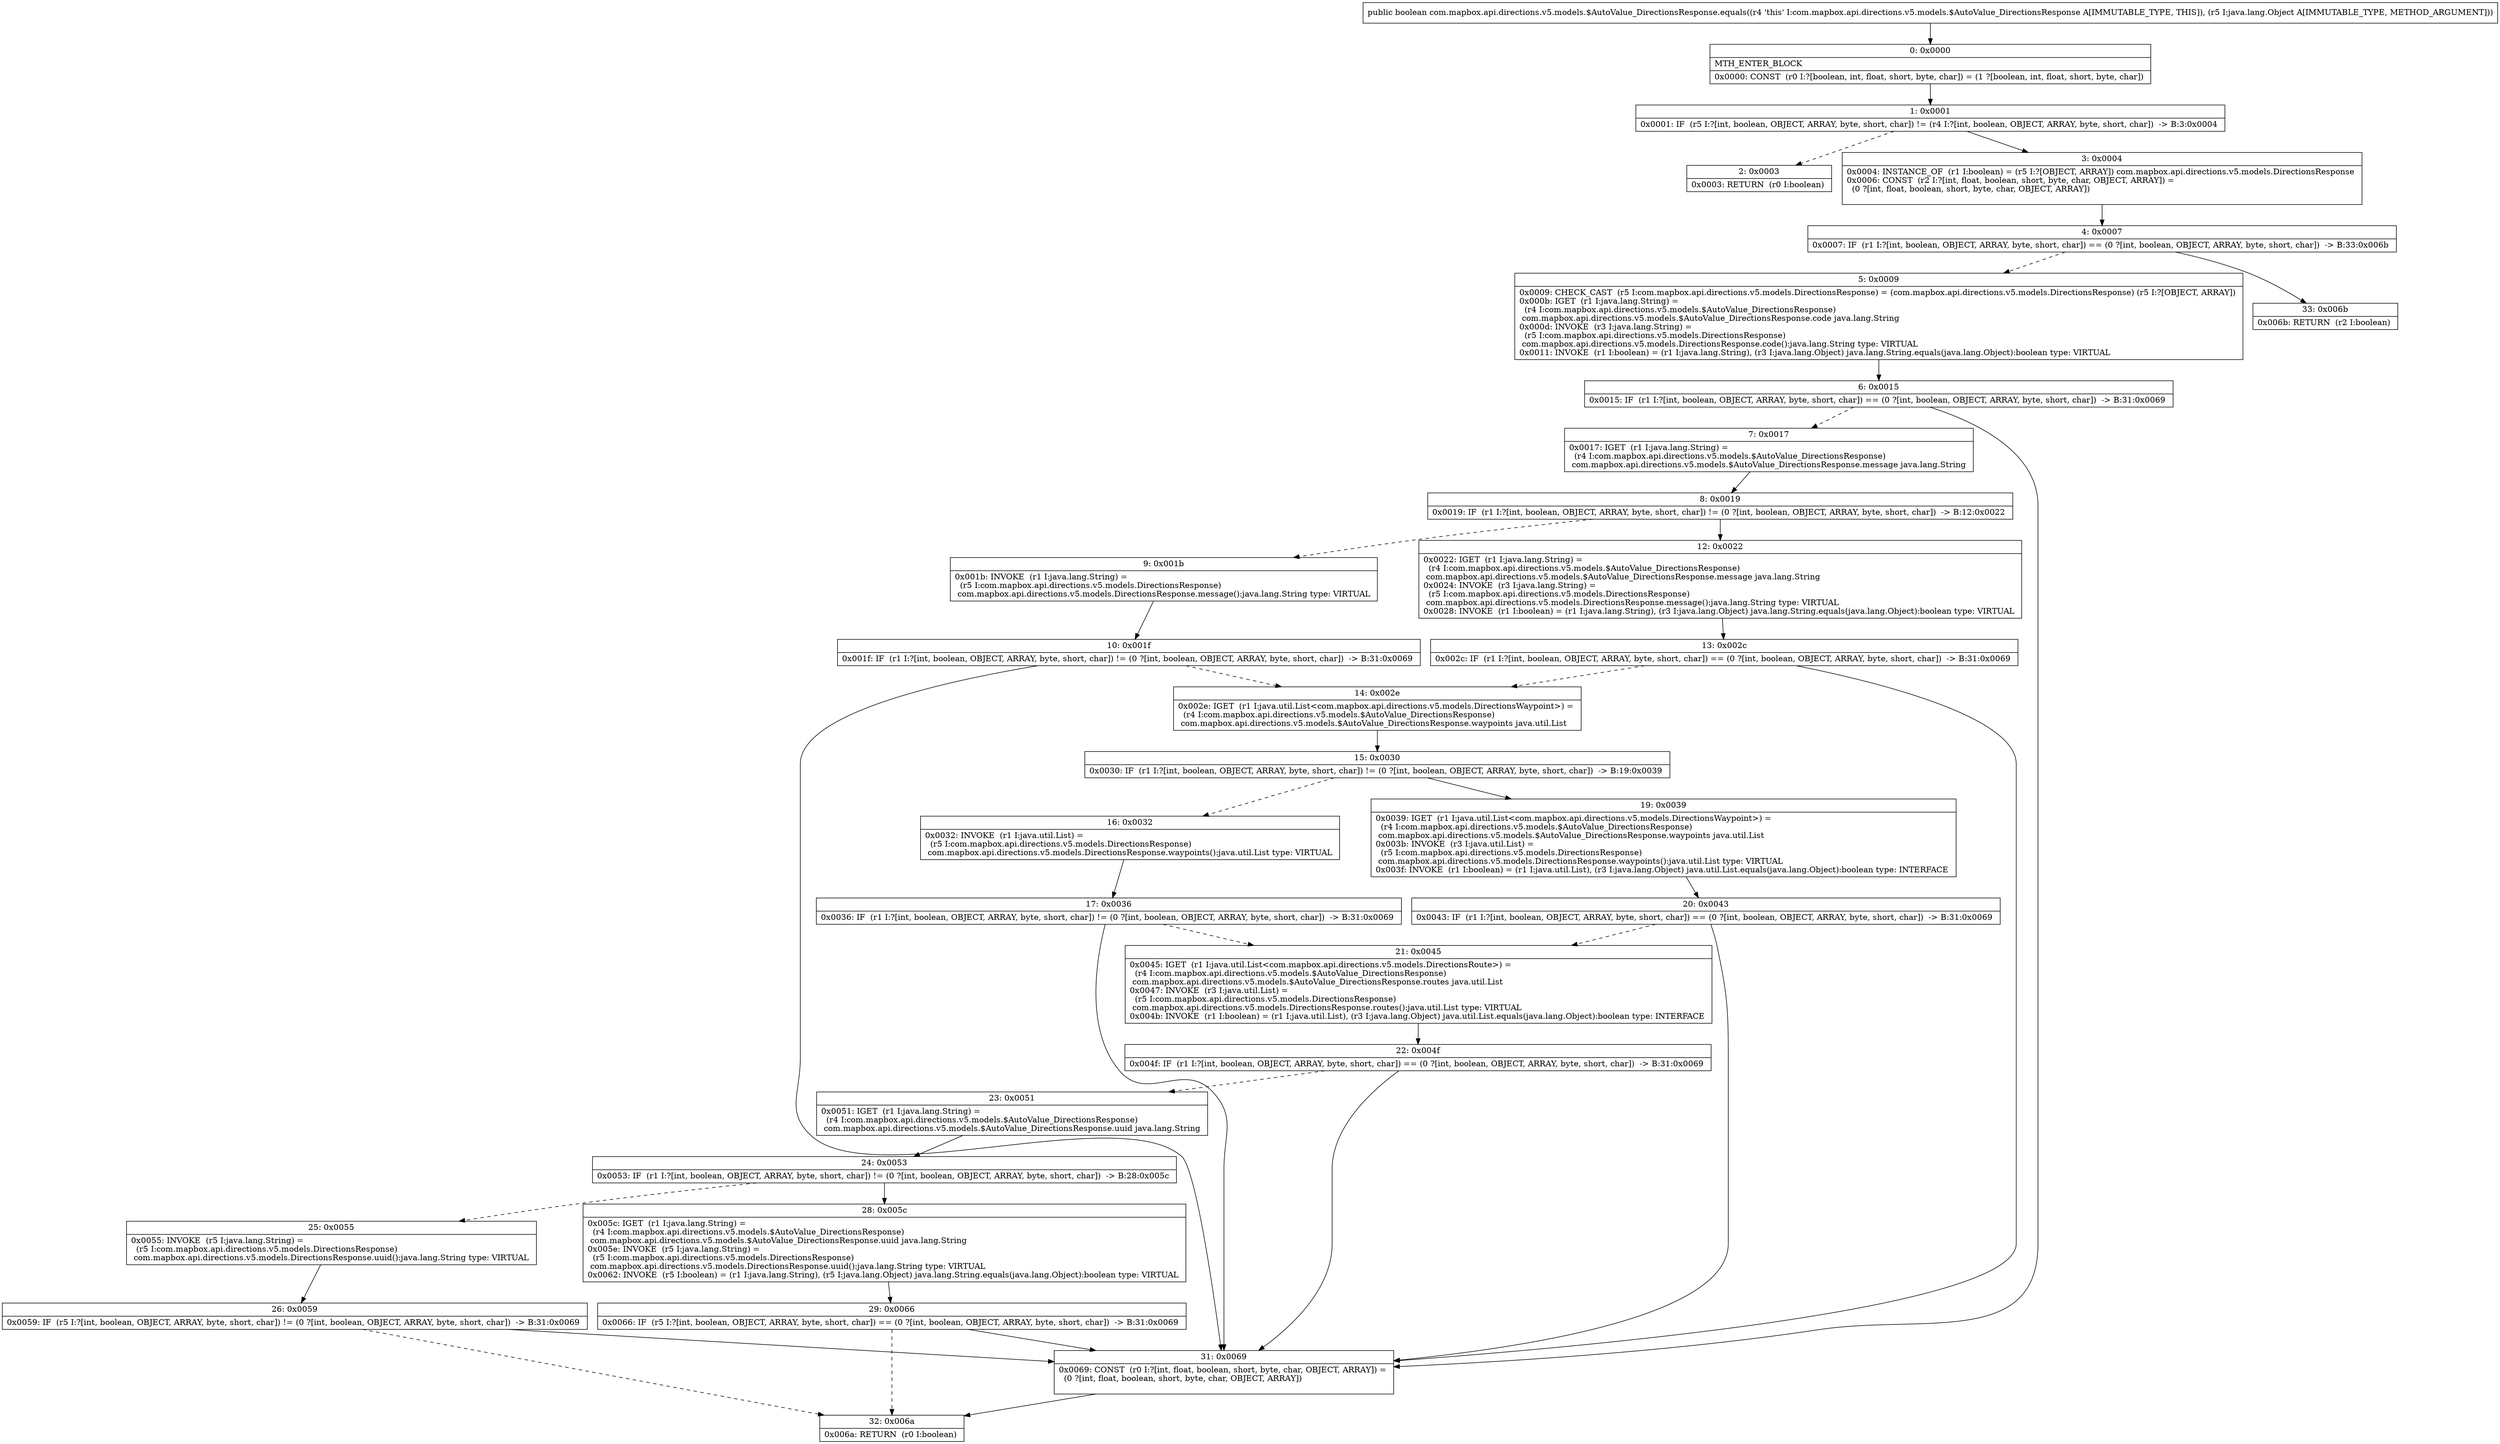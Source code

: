 digraph "CFG forcom.mapbox.api.directions.v5.models.$AutoValue_DirectionsResponse.equals(Ljava\/lang\/Object;)Z" {
Node_0 [shape=record,label="{0\:\ 0x0000|MTH_ENTER_BLOCK\l|0x0000: CONST  (r0 I:?[boolean, int, float, short, byte, char]) = (1 ?[boolean, int, float, short, byte, char]) \l}"];
Node_1 [shape=record,label="{1\:\ 0x0001|0x0001: IF  (r5 I:?[int, boolean, OBJECT, ARRAY, byte, short, char]) != (r4 I:?[int, boolean, OBJECT, ARRAY, byte, short, char])  \-\> B:3:0x0004 \l}"];
Node_2 [shape=record,label="{2\:\ 0x0003|0x0003: RETURN  (r0 I:boolean) \l}"];
Node_3 [shape=record,label="{3\:\ 0x0004|0x0004: INSTANCE_OF  (r1 I:boolean) = (r5 I:?[OBJECT, ARRAY]) com.mapbox.api.directions.v5.models.DirectionsResponse \l0x0006: CONST  (r2 I:?[int, float, boolean, short, byte, char, OBJECT, ARRAY]) = \l  (0 ?[int, float, boolean, short, byte, char, OBJECT, ARRAY])\l \l}"];
Node_4 [shape=record,label="{4\:\ 0x0007|0x0007: IF  (r1 I:?[int, boolean, OBJECT, ARRAY, byte, short, char]) == (0 ?[int, boolean, OBJECT, ARRAY, byte, short, char])  \-\> B:33:0x006b \l}"];
Node_5 [shape=record,label="{5\:\ 0x0009|0x0009: CHECK_CAST  (r5 I:com.mapbox.api.directions.v5.models.DirectionsResponse) = (com.mapbox.api.directions.v5.models.DirectionsResponse) (r5 I:?[OBJECT, ARRAY]) \l0x000b: IGET  (r1 I:java.lang.String) = \l  (r4 I:com.mapbox.api.directions.v5.models.$AutoValue_DirectionsResponse)\l com.mapbox.api.directions.v5.models.$AutoValue_DirectionsResponse.code java.lang.String \l0x000d: INVOKE  (r3 I:java.lang.String) = \l  (r5 I:com.mapbox.api.directions.v5.models.DirectionsResponse)\l com.mapbox.api.directions.v5.models.DirectionsResponse.code():java.lang.String type: VIRTUAL \l0x0011: INVOKE  (r1 I:boolean) = (r1 I:java.lang.String), (r3 I:java.lang.Object) java.lang.String.equals(java.lang.Object):boolean type: VIRTUAL \l}"];
Node_6 [shape=record,label="{6\:\ 0x0015|0x0015: IF  (r1 I:?[int, boolean, OBJECT, ARRAY, byte, short, char]) == (0 ?[int, boolean, OBJECT, ARRAY, byte, short, char])  \-\> B:31:0x0069 \l}"];
Node_7 [shape=record,label="{7\:\ 0x0017|0x0017: IGET  (r1 I:java.lang.String) = \l  (r4 I:com.mapbox.api.directions.v5.models.$AutoValue_DirectionsResponse)\l com.mapbox.api.directions.v5.models.$AutoValue_DirectionsResponse.message java.lang.String \l}"];
Node_8 [shape=record,label="{8\:\ 0x0019|0x0019: IF  (r1 I:?[int, boolean, OBJECT, ARRAY, byte, short, char]) != (0 ?[int, boolean, OBJECT, ARRAY, byte, short, char])  \-\> B:12:0x0022 \l}"];
Node_9 [shape=record,label="{9\:\ 0x001b|0x001b: INVOKE  (r1 I:java.lang.String) = \l  (r5 I:com.mapbox.api.directions.v5.models.DirectionsResponse)\l com.mapbox.api.directions.v5.models.DirectionsResponse.message():java.lang.String type: VIRTUAL \l}"];
Node_10 [shape=record,label="{10\:\ 0x001f|0x001f: IF  (r1 I:?[int, boolean, OBJECT, ARRAY, byte, short, char]) != (0 ?[int, boolean, OBJECT, ARRAY, byte, short, char])  \-\> B:31:0x0069 \l}"];
Node_12 [shape=record,label="{12\:\ 0x0022|0x0022: IGET  (r1 I:java.lang.String) = \l  (r4 I:com.mapbox.api.directions.v5.models.$AutoValue_DirectionsResponse)\l com.mapbox.api.directions.v5.models.$AutoValue_DirectionsResponse.message java.lang.String \l0x0024: INVOKE  (r3 I:java.lang.String) = \l  (r5 I:com.mapbox.api.directions.v5.models.DirectionsResponse)\l com.mapbox.api.directions.v5.models.DirectionsResponse.message():java.lang.String type: VIRTUAL \l0x0028: INVOKE  (r1 I:boolean) = (r1 I:java.lang.String), (r3 I:java.lang.Object) java.lang.String.equals(java.lang.Object):boolean type: VIRTUAL \l}"];
Node_13 [shape=record,label="{13\:\ 0x002c|0x002c: IF  (r1 I:?[int, boolean, OBJECT, ARRAY, byte, short, char]) == (0 ?[int, boolean, OBJECT, ARRAY, byte, short, char])  \-\> B:31:0x0069 \l}"];
Node_14 [shape=record,label="{14\:\ 0x002e|0x002e: IGET  (r1 I:java.util.List\<com.mapbox.api.directions.v5.models.DirectionsWaypoint\>) = \l  (r4 I:com.mapbox.api.directions.v5.models.$AutoValue_DirectionsResponse)\l com.mapbox.api.directions.v5.models.$AutoValue_DirectionsResponse.waypoints java.util.List \l}"];
Node_15 [shape=record,label="{15\:\ 0x0030|0x0030: IF  (r1 I:?[int, boolean, OBJECT, ARRAY, byte, short, char]) != (0 ?[int, boolean, OBJECT, ARRAY, byte, short, char])  \-\> B:19:0x0039 \l}"];
Node_16 [shape=record,label="{16\:\ 0x0032|0x0032: INVOKE  (r1 I:java.util.List) = \l  (r5 I:com.mapbox.api.directions.v5.models.DirectionsResponse)\l com.mapbox.api.directions.v5.models.DirectionsResponse.waypoints():java.util.List type: VIRTUAL \l}"];
Node_17 [shape=record,label="{17\:\ 0x0036|0x0036: IF  (r1 I:?[int, boolean, OBJECT, ARRAY, byte, short, char]) != (0 ?[int, boolean, OBJECT, ARRAY, byte, short, char])  \-\> B:31:0x0069 \l}"];
Node_19 [shape=record,label="{19\:\ 0x0039|0x0039: IGET  (r1 I:java.util.List\<com.mapbox.api.directions.v5.models.DirectionsWaypoint\>) = \l  (r4 I:com.mapbox.api.directions.v5.models.$AutoValue_DirectionsResponse)\l com.mapbox.api.directions.v5.models.$AutoValue_DirectionsResponse.waypoints java.util.List \l0x003b: INVOKE  (r3 I:java.util.List) = \l  (r5 I:com.mapbox.api.directions.v5.models.DirectionsResponse)\l com.mapbox.api.directions.v5.models.DirectionsResponse.waypoints():java.util.List type: VIRTUAL \l0x003f: INVOKE  (r1 I:boolean) = (r1 I:java.util.List), (r3 I:java.lang.Object) java.util.List.equals(java.lang.Object):boolean type: INTERFACE \l}"];
Node_20 [shape=record,label="{20\:\ 0x0043|0x0043: IF  (r1 I:?[int, boolean, OBJECT, ARRAY, byte, short, char]) == (0 ?[int, boolean, OBJECT, ARRAY, byte, short, char])  \-\> B:31:0x0069 \l}"];
Node_21 [shape=record,label="{21\:\ 0x0045|0x0045: IGET  (r1 I:java.util.List\<com.mapbox.api.directions.v5.models.DirectionsRoute\>) = \l  (r4 I:com.mapbox.api.directions.v5.models.$AutoValue_DirectionsResponse)\l com.mapbox.api.directions.v5.models.$AutoValue_DirectionsResponse.routes java.util.List \l0x0047: INVOKE  (r3 I:java.util.List) = \l  (r5 I:com.mapbox.api.directions.v5.models.DirectionsResponse)\l com.mapbox.api.directions.v5.models.DirectionsResponse.routes():java.util.List type: VIRTUAL \l0x004b: INVOKE  (r1 I:boolean) = (r1 I:java.util.List), (r3 I:java.lang.Object) java.util.List.equals(java.lang.Object):boolean type: INTERFACE \l}"];
Node_22 [shape=record,label="{22\:\ 0x004f|0x004f: IF  (r1 I:?[int, boolean, OBJECT, ARRAY, byte, short, char]) == (0 ?[int, boolean, OBJECT, ARRAY, byte, short, char])  \-\> B:31:0x0069 \l}"];
Node_23 [shape=record,label="{23\:\ 0x0051|0x0051: IGET  (r1 I:java.lang.String) = \l  (r4 I:com.mapbox.api.directions.v5.models.$AutoValue_DirectionsResponse)\l com.mapbox.api.directions.v5.models.$AutoValue_DirectionsResponse.uuid java.lang.String \l}"];
Node_24 [shape=record,label="{24\:\ 0x0053|0x0053: IF  (r1 I:?[int, boolean, OBJECT, ARRAY, byte, short, char]) != (0 ?[int, boolean, OBJECT, ARRAY, byte, short, char])  \-\> B:28:0x005c \l}"];
Node_25 [shape=record,label="{25\:\ 0x0055|0x0055: INVOKE  (r5 I:java.lang.String) = \l  (r5 I:com.mapbox.api.directions.v5.models.DirectionsResponse)\l com.mapbox.api.directions.v5.models.DirectionsResponse.uuid():java.lang.String type: VIRTUAL \l}"];
Node_26 [shape=record,label="{26\:\ 0x0059|0x0059: IF  (r5 I:?[int, boolean, OBJECT, ARRAY, byte, short, char]) != (0 ?[int, boolean, OBJECT, ARRAY, byte, short, char])  \-\> B:31:0x0069 \l}"];
Node_28 [shape=record,label="{28\:\ 0x005c|0x005c: IGET  (r1 I:java.lang.String) = \l  (r4 I:com.mapbox.api.directions.v5.models.$AutoValue_DirectionsResponse)\l com.mapbox.api.directions.v5.models.$AutoValue_DirectionsResponse.uuid java.lang.String \l0x005e: INVOKE  (r5 I:java.lang.String) = \l  (r5 I:com.mapbox.api.directions.v5.models.DirectionsResponse)\l com.mapbox.api.directions.v5.models.DirectionsResponse.uuid():java.lang.String type: VIRTUAL \l0x0062: INVOKE  (r5 I:boolean) = (r1 I:java.lang.String), (r5 I:java.lang.Object) java.lang.String.equals(java.lang.Object):boolean type: VIRTUAL \l}"];
Node_29 [shape=record,label="{29\:\ 0x0066|0x0066: IF  (r5 I:?[int, boolean, OBJECT, ARRAY, byte, short, char]) == (0 ?[int, boolean, OBJECT, ARRAY, byte, short, char])  \-\> B:31:0x0069 \l}"];
Node_31 [shape=record,label="{31\:\ 0x0069|0x0069: CONST  (r0 I:?[int, float, boolean, short, byte, char, OBJECT, ARRAY]) = \l  (0 ?[int, float, boolean, short, byte, char, OBJECT, ARRAY])\l \l}"];
Node_32 [shape=record,label="{32\:\ 0x006a|0x006a: RETURN  (r0 I:boolean) \l}"];
Node_33 [shape=record,label="{33\:\ 0x006b|0x006b: RETURN  (r2 I:boolean) \l}"];
MethodNode[shape=record,label="{public boolean com.mapbox.api.directions.v5.models.$AutoValue_DirectionsResponse.equals((r4 'this' I:com.mapbox.api.directions.v5.models.$AutoValue_DirectionsResponse A[IMMUTABLE_TYPE, THIS]), (r5 I:java.lang.Object A[IMMUTABLE_TYPE, METHOD_ARGUMENT])) }"];
MethodNode -> Node_0;
Node_0 -> Node_1;
Node_1 -> Node_2[style=dashed];
Node_1 -> Node_3;
Node_3 -> Node_4;
Node_4 -> Node_5[style=dashed];
Node_4 -> Node_33;
Node_5 -> Node_6;
Node_6 -> Node_7[style=dashed];
Node_6 -> Node_31;
Node_7 -> Node_8;
Node_8 -> Node_9[style=dashed];
Node_8 -> Node_12;
Node_9 -> Node_10;
Node_10 -> Node_31;
Node_10 -> Node_14[style=dashed];
Node_12 -> Node_13;
Node_13 -> Node_14[style=dashed];
Node_13 -> Node_31;
Node_14 -> Node_15;
Node_15 -> Node_16[style=dashed];
Node_15 -> Node_19;
Node_16 -> Node_17;
Node_17 -> Node_31;
Node_17 -> Node_21[style=dashed];
Node_19 -> Node_20;
Node_20 -> Node_21[style=dashed];
Node_20 -> Node_31;
Node_21 -> Node_22;
Node_22 -> Node_23[style=dashed];
Node_22 -> Node_31;
Node_23 -> Node_24;
Node_24 -> Node_25[style=dashed];
Node_24 -> Node_28;
Node_25 -> Node_26;
Node_26 -> Node_31;
Node_26 -> Node_32[style=dashed];
Node_28 -> Node_29;
Node_29 -> Node_31;
Node_29 -> Node_32[style=dashed];
Node_31 -> Node_32;
}

